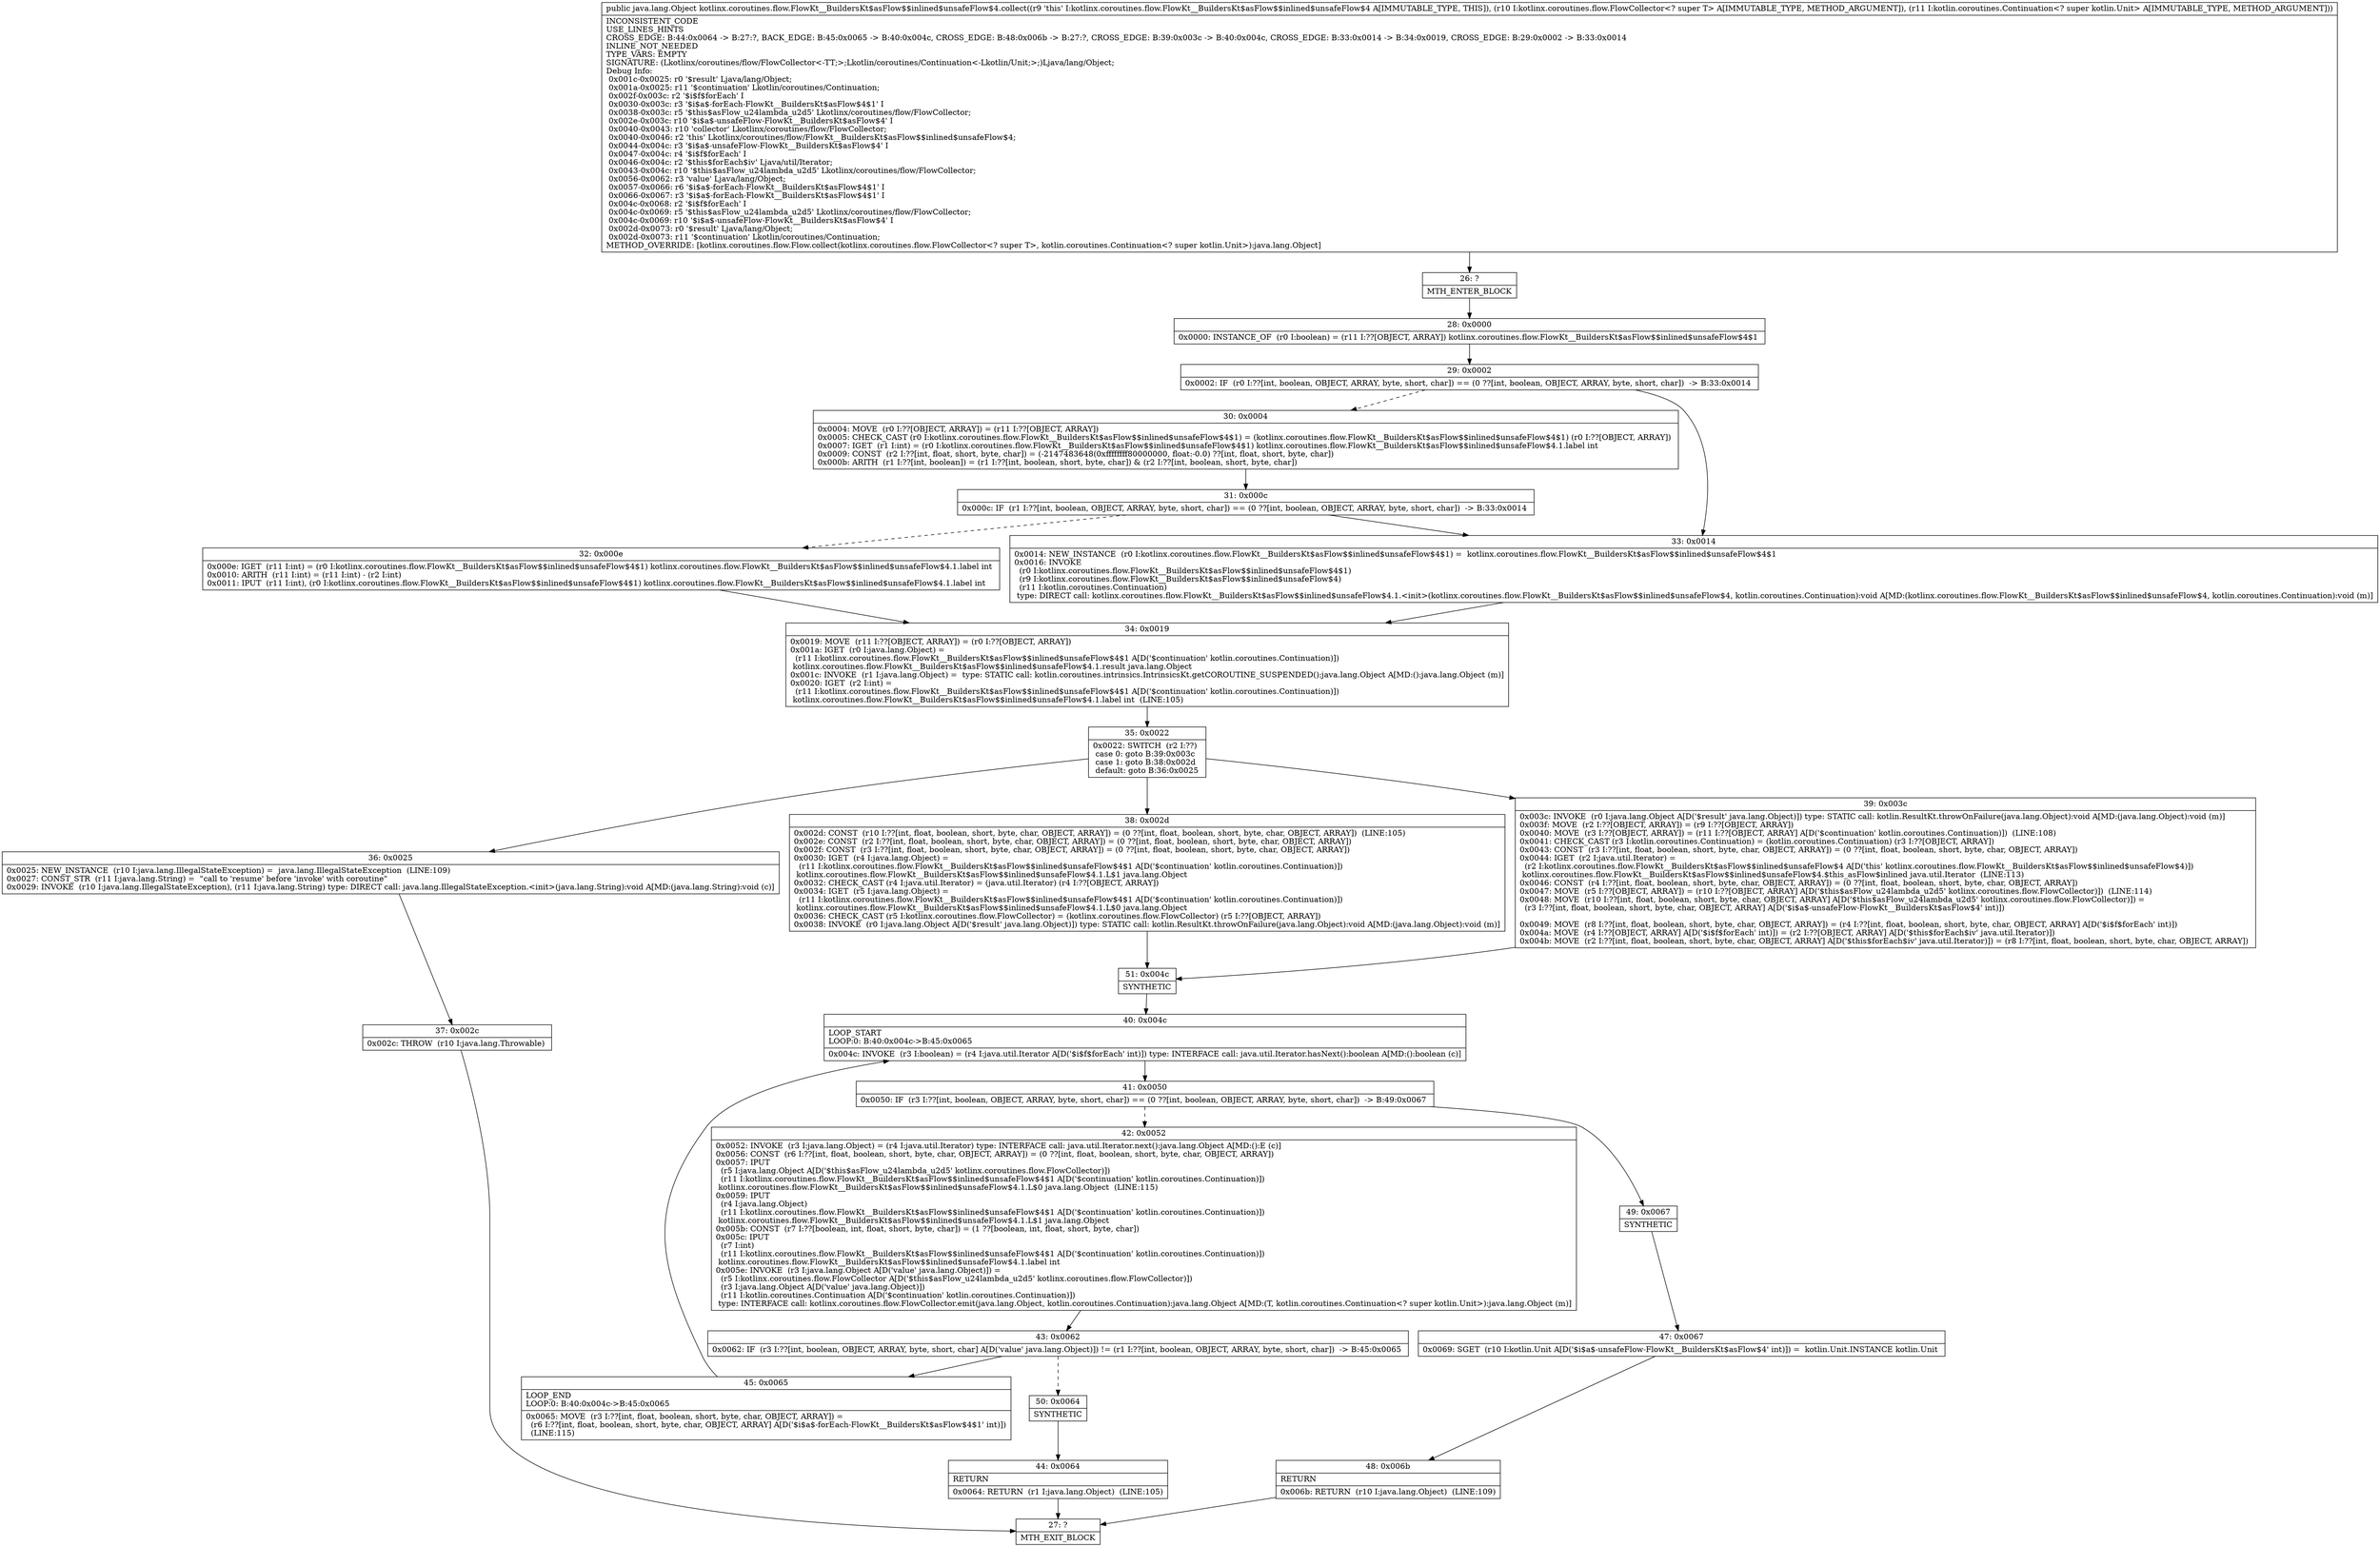 digraph "CFG forkotlinx.coroutines.flow.FlowKt__BuildersKt$asFlow$$inlined$unsafeFlow$4.collect(Lkotlinx\/coroutines\/flow\/FlowCollector;Lkotlin\/coroutines\/Continuation;)Ljava\/lang\/Object;" {
Node_26 [shape=record,label="{26\:\ ?|MTH_ENTER_BLOCK\l}"];
Node_28 [shape=record,label="{28\:\ 0x0000|0x0000: INSTANCE_OF  (r0 I:boolean) = (r11 I:??[OBJECT, ARRAY]) kotlinx.coroutines.flow.FlowKt__BuildersKt$asFlow$$inlined$unsafeFlow$4$1 \l}"];
Node_29 [shape=record,label="{29\:\ 0x0002|0x0002: IF  (r0 I:??[int, boolean, OBJECT, ARRAY, byte, short, char]) == (0 ??[int, boolean, OBJECT, ARRAY, byte, short, char])  \-\> B:33:0x0014 \l}"];
Node_30 [shape=record,label="{30\:\ 0x0004|0x0004: MOVE  (r0 I:??[OBJECT, ARRAY]) = (r11 I:??[OBJECT, ARRAY]) \l0x0005: CHECK_CAST (r0 I:kotlinx.coroutines.flow.FlowKt__BuildersKt$asFlow$$inlined$unsafeFlow$4$1) = (kotlinx.coroutines.flow.FlowKt__BuildersKt$asFlow$$inlined$unsafeFlow$4$1) (r0 I:??[OBJECT, ARRAY]) \l0x0007: IGET  (r1 I:int) = (r0 I:kotlinx.coroutines.flow.FlowKt__BuildersKt$asFlow$$inlined$unsafeFlow$4$1) kotlinx.coroutines.flow.FlowKt__BuildersKt$asFlow$$inlined$unsafeFlow$4.1.label int \l0x0009: CONST  (r2 I:??[int, float, short, byte, char]) = (\-2147483648(0xffffffff80000000, float:\-0.0) ??[int, float, short, byte, char]) \l0x000b: ARITH  (r1 I:??[int, boolean]) = (r1 I:??[int, boolean, short, byte, char]) & (r2 I:??[int, boolean, short, byte, char]) \l}"];
Node_31 [shape=record,label="{31\:\ 0x000c|0x000c: IF  (r1 I:??[int, boolean, OBJECT, ARRAY, byte, short, char]) == (0 ??[int, boolean, OBJECT, ARRAY, byte, short, char])  \-\> B:33:0x0014 \l}"];
Node_32 [shape=record,label="{32\:\ 0x000e|0x000e: IGET  (r11 I:int) = (r0 I:kotlinx.coroutines.flow.FlowKt__BuildersKt$asFlow$$inlined$unsafeFlow$4$1) kotlinx.coroutines.flow.FlowKt__BuildersKt$asFlow$$inlined$unsafeFlow$4.1.label int \l0x0010: ARITH  (r11 I:int) = (r11 I:int) \- (r2 I:int) \l0x0011: IPUT  (r11 I:int), (r0 I:kotlinx.coroutines.flow.FlowKt__BuildersKt$asFlow$$inlined$unsafeFlow$4$1) kotlinx.coroutines.flow.FlowKt__BuildersKt$asFlow$$inlined$unsafeFlow$4.1.label int \l}"];
Node_34 [shape=record,label="{34\:\ 0x0019|0x0019: MOVE  (r11 I:??[OBJECT, ARRAY]) = (r0 I:??[OBJECT, ARRAY]) \l0x001a: IGET  (r0 I:java.lang.Object) = \l  (r11 I:kotlinx.coroutines.flow.FlowKt__BuildersKt$asFlow$$inlined$unsafeFlow$4$1 A[D('$continuation' kotlin.coroutines.Continuation)])\l kotlinx.coroutines.flow.FlowKt__BuildersKt$asFlow$$inlined$unsafeFlow$4.1.result java.lang.Object \l0x001c: INVOKE  (r1 I:java.lang.Object) =  type: STATIC call: kotlin.coroutines.intrinsics.IntrinsicsKt.getCOROUTINE_SUSPENDED():java.lang.Object A[MD:():java.lang.Object (m)]\l0x0020: IGET  (r2 I:int) = \l  (r11 I:kotlinx.coroutines.flow.FlowKt__BuildersKt$asFlow$$inlined$unsafeFlow$4$1 A[D('$continuation' kotlin.coroutines.Continuation)])\l kotlinx.coroutines.flow.FlowKt__BuildersKt$asFlow$$inlined$unsafeFlow$4.1.label int  (LINE:105)\l}"];
Node_35 [shape=record,label="{35\:\ 0x0022|0x0022: SWITCH  (r2 I:??)\l case 0: goto B:39:0x003c\l case 1: goto B:38:0x002d\l default: goto B:36:0x0025 \l}"];
Node_36 [shape=record,label="{36\:\ 0x0025|0x0025: NEW_INSTANCE  (r10 I:java.lang.IllegalStateException) =  java.lang.IllegalStateException  (LINE:109)\l0x0027: CONST_STR  (r11 I:java.lang.String) =  \"call to 'resume' before 'invoke' with coroutine\" \l0x0029: INVOKE  (r10 I:java.lang.IllegalStateException), (r11 I:java.lang.String) type: DIRECT call: java.lang.IllegalStateException.\<init\>(java.lang.String):void A[MD:(java.lang.String):void (c)]\l}"];
Node_37 [shape=record,label="{37\:\ 0x002c|0x002c: THROW  (r10 I:java.lang.Throwable) \l}"];
Node_27 [shape=record,label="{27\:\ ?|MTH_EXIT_BLOCK\l}"];
Node_38 [shape=record,label="{38\:\ 0x002d|0x002d: CONST  (r10 I:??[int, float, boolean, short, byte, char, OBJECT, ARRAY]) = (0 ??[int, float, boolean, short, byte, char, OBJECT, ARRAY])  (LINE:105)\l0x002e: CONST  (r2 I:??[int, float, boolean, short, byte, char, OBJECT, ARRAY]) = (0 ??[int, float, boolean, short, byte, char, OBJECT, ARRAY]) \l0x002f: CONST  (r3 I:??[int, float, boolean, short, byte, char, OBJECT, ARRAY]) = (0 ??[int, float, boolean, short, byte, char, OBJECT, ARRAY]) \l0x0030: IGET  (r4 I:java.lang.Object) = \l  (r11 I:kotlinx.coroutines.flow.FlowKt__BuildersKt$asFlow$$inlined$unsafeFlow$4$1 A[D('$continuation' kotlin.coroutines.Continuation)])\l kotlinx.coroutines.flow.FlowKt__BuildersKt$asFlow$$inlined$unsafeFlow$4.1.L$1 java.lang.Object \l0x0032: CHECK_CAST (r4 I:java.util.Iterator) = (java.util.Iterator) (r4 I:??[OBJECT, ARRAY]) \l0x0034: IGET  (r5 I:java.lang.Object) = \l  (r11 I:kotlinx.coroutines.flow.FlowKt__BuildersKt$asFlow$$inlined$unsafeFlow$4$1 A[D('$continuation' kotlin.coroutines.Continuation)])\l kotlinx.coroutines.flow.FlowKt__BuildersKt$asFlow$$inlined$unsafeFlow$4.1.L$0 java.lang.Object \l0x0036: CHECK_CAST (r5 I:kotlinx.coroutines.flow.FlowCollector) = (kotlinx.coroutines.flow.FlowCollector) (r5 I:??[OBJECT, ARRAY]) \l0x0038: INVOKE  (r0 I:java.lang.Object A[D('$result' java.lang.Object)]) type: STATIC call: kotlin.ResultKt.throwOnFailure(java.lang.Object):void A[MD:(java.lang.Object):void (m)]\l}"];
Node_51 [shape=record,label="{51\:\ 0x004c|SYNTHETIC\l}"];
Node_40 [shape=record,label="{40\:\ 0x004c|LOOP_START\lLOOP:0: B:40:0x004c\-\>B:45:0x0065\l|0x004c: INVOKE  (r3 I:boolean) = (r4 I:java.util.Iterator A[D('$i$f$forEach' int)]) type: INTERFACE call: java.util.Iterator.hasNext():boolean A[MD:():boolean (c)]\l}"];
Node_41 [shape=record,label="{41\:\ 0x0050|0x0050: IF  (r3 I:??[int, boolean, OBJECT, ARRAY, byte, short, char]) == (0 ??[int, boolean, OBJECT, ARRAY, byte, short, char])  \-\> B:49:0x0067 \l}"];
Node_42 [shape=record,label="{42\:\ 0x0052|0x0052: INVOKE  (r3 I:java.lang.Object) = (r4 I:java.util.Iterator) type: INTERFACE call: java.util.Iterator.next():java.lang.Object A[MD:():E (c)]\l0x0056: CONST  (r6 I:??[int, float, boolean, short, byte, char, OBJECT, ARRAY]) = (0 ??[int, float, boolean, short, byte, char, OBJECT, ARRAY]) \l0x0057: IPUT  \l  (r5 I:java.lang.Object A[D('$this$asFlow_u24lambda_u2d5' kotlinx.coroutines.flow.FlowCollector)])\l  (r11 I:kotlinx.coroutines.flow.FlowKt__BuildersKt$asFlow$$inlined$unsafeFlow$4$1 A[D('$continuation' kotlin.coroutines.Continuation)])\l kotlinx.coroutines.flow.FlowKt__BuildersKt$asFlow$$inlined$unsafeFlow$4.1.L$0 java.lang.Object  (LINE:115)\l0x0059: IPUT  \l  (r4 I:java.lang.Object)\l  (r11 I:kotlinx.coroutines.flow.FlowKt__BuildersKt$asFlow$$inlined$unsafeFlow$4$1 A[D('$continuation' kotlin.coroutines.Continuation)])\l kotlinx.coroutines.flow.FlowKt__BuildersKt$asFlow$$inlined$unsafeFlow$4.1.L$1 java.lang.Object \l0x005b: CONST  (r7 I:??[boolean, int, float, short, byte, char]) = (1 ??[boolean, int, float, short, byte, char]) \l0x005c: IPUT  \l  (r7 I:int)\l  (r11 I:kotlinx.coroutines.flow.FlowKt__BuildersKt$asFlow$$inlined$unsafeFlow$4$1 A[D('$continuation' kotlin.coroutines.Continuation)])\l kotlinx.coroutines.flow.FlowKt__BuildersKt$asFlow$$inlined$unsafeFlow$4.1.label int \l0x005e: INVOKE  (r3 I:java.lang.Object A[D('value' java.lang.Object)]) = \l  (r5 I:kotlinx.coroutines.flow.FlowCollector A[D('$this$asFlow_u24lambda_u2d5' kotlinx.coroutines.flow.FlowCollector)])\l  (r3 I:java.lang.Object A[D('value' java.lang.Object)])\l  (r11 I:kotlin.coroutines.Continuation A[D('$continuation' kotlin.coroutines.Continuation)])\l type: INTERFACE call: kotlinx.coroutines.flow.FlowCollector.emit(java.lang.Object, kotlin.coroutines.Continuation):java.lang.Object A[MD:(T, kotlin.coroutines.Continuation\<? super kotlin.Unit\>):java.lang.Object (m)]\l}"];
Node_43 [shape=record,label="{43\:\ 0x0062|0x0062: IF  (r3 I:??[int, boolean, OBJECT, ARRAY, byte, short, char] A[D('value' java.lang.Object)]) != (r1 I:??[int, boolean, OBJECT, ARRAY, byte, short, char])  \-\> B:45:0x0065 \l}"];
Node_45 [shape=record,label="{45\:\ 0x0065|LOOP_END\lLOOP:0: B:40:0x004c\-\>B:45:0x0065\l|0x0065: MOVE  (r3 I:??[int, float, boolean, short, byte, char, OBJECT, ARRAY]) = \l  (r6 I:??[int, float, boolean, short, byte, char, OBJECT, ARRAY] A[D('$i$a$\-forEach\-FlowKt__BuildersKt$asFlow$4$1' int)])\l  (LINE:115)\l}"];
Node_50 [shape=record,label="{50\:\ 0x0064|SYNTHETIC\l}"];
Node_44 [shape=record,label="{44\:\ 0x0064|RETURN\l|0x0064: RETURN  (r1 I:java.lang.Object)  (LINE:105)\l}"];
Node_49 [shape=record,label="{49\:\ 0x0067|SYNTHETIC\l}"];
Node_47 [shape=record,label="{47\:\ 0x0067|0x0069: SGET  (r10 I:kotlin.Unit A[D('$i$a$\-unsafeFlow\-FlowKt__BuildersKt$asFlow$4' int)]) =  kotlin.Unit.INSTANCE kotlin.Unit \l}"];
Node_48 [shape=record,label="{48\:\ 0x006b|RETURN\l|0x006b: RETURN  (r10 I:java.lang.Object)  (LINE:109)\l}"];
Node_39 [shape=record,label="{39\:\ 0x003c|0x003c: INVOKE  (r0 I:java.lang.Object A[D('$result' java.lang.Object)]) type: STATIC call: kotlin.ResultKt.throwOnFailure(java.lang.Object):void A[MD:(java.lang.Object):void (m)]\l0x003f: MOVE  (r2 I:??[OBJECT, ARRAY]) = (r9 I:??[OBJECT, ARRAY]) \l0x0040: MOVE  (r3 I:??[OBJECT, ARRAY]) = (r11 I:??[OBJECT, ARRAY] A[D('$continuation' kotlin.coroutines.Continuation)])  (LINE:108)\l0x0041: CHECK_CAST (r3 I:kotlin.coroutines.Continuation) = (kotlin.coroutines.Continuation) (r3 I:??[OBJECT, ARRAY]) \l0x0043: CONST  (r3 I:??[int, float, boolean, short, byte, char, OBJECT, ARRAY]) = (0 ??[int, float, boolean, short, byte, char, OBJECT, ARRAY]) \l0x0044: IGET  (r2 I:java.util.Iterator) = \l  (r2 I:kotlinx.coroutines.flow.FlowKt__BuildersKt$asFlow$$inlined$unsafeFlow$4 A[D('this' kotlinx.coroutines.flow.FlowKt__BuildersKt$asFlow$$inlined$unsafeFlow$4)])\l kotlinx.coroutines.flow.FlowKt__BuildersKt$asFlow$$inlined$unsafeFlow$4.$this_asFlow$inlined java.util.Iterator  (LINE:113)\l0x0046: CONST  (r4 I:??[int, float, boolean, short, byte, char, OBJECT, ARRAY]) = (0 ??[int, float, boolean, short, byte, char, OBJECT, ARRAY]) \l0x0047: MOVE  (r5 I:??[OBJECT, ARRAY]) = (r10 I:??[OBJECT, ARRAY] A[D('$this$asFlow_u24lambda_u2d5' kotlinx.coroutines.flow.FlowCollector)])  (LINE:114)\l0x0048: MOVE  (r10 I:??[int, float, boolean, short, byte, char, OBJECT, ARRAY] A[D('$this$asFlow_u24lambda_u2d5' kotlinx.coroutines.flow.FlowCollector)]) = \l  (r3 I:??[int, float, boolean, short, byte, char, OBJECT, ARRAY] A[D('$i$a$\-unsafeFlow\-FlowKt__BuildersKt$asFlow$4' int)])\l \l0x0049: MOVE  (r8 I:??[int, float, boolean, short, byte, char, OBJECT, ARRAY]) = (r4 I:??[int, float, boolean, short, byte, char, OBJECT, ARRAY] A[D('$i$f$forEach' int)]) \l0x004a: MOVE  (r4 I:??[OBJECT, ARRAY] A[D('$i$f$forEach' int)]) = (r2 I:??[OBJECT, ARRAY] A[D('$this$forEach$iv' java.util.Iterator)]) \l0x004b: MOVE  (r2 I:??[int, float, boolean, short, byte, char, OBJECT, ARRAY] A[D('$this$forEach$iv' java.util.Iterator)]) = (r8 I:??[int, float, boolean, short, byte, char, OBJECT, ARRAY]) \l}"];
Node_33 [shape=record,label="{33\:\ 0x0014|0x0014: NEW_INSTANCE  (r0 I:kotlinx.coroutines.flow.FlowKt__BuildersKt$asFlow$$inlined$unsafeFlow$4$1) =  kotlinx.coroutines.flow.FlowKt__BuildersKt$asFlow$$inlined$unsafeFlow$4$1 \l0x0016: INVOKE  \l  (r0 I:kotlinx.coroutines.flow.FlowKt__BuildersKt$asFlow$$inlined$unsafeFlow$4$1)\l  (r9 I:kotlinx.coroutines.flow.FlowKt__BuildersKt$asFlow$$inlined$unsafeFlow$4)\l  (r11 I:kotlin.coroutines.Continuation)\l type: DIRECT call: kotlinx.coroutines.flow.FlowKt__BuildersKt$asFlow$$inlined$unsafeFlow$4.1.\<init\>(kotlinx.coroutines.flow.FlowKt__BuildersKt$asFlow$$inlined$unsafeFlow$4, kotlin.coroutines.Continuation):void A[MD:(kotlinx.coroutines.flow.FlowKt__BuildersKt$asFlow$$inlined$unsafeFlow$4, kotlin.coroutines.Continuation):void (m)]\l}"];
MethodNode[shape=record,label="{public java.lang.Object kotlinx.coroutines.flow.FlowKt__BuildersKt$asFlow$$inlined$unsafeFlow$4.collect((r9 'this' I:kotlinx.coroutines.flow.FlowKt__BuildersKt$asFlow$$inlined$unsafeFlow$4 A[IMMUTABLE_TYPE, THIS]), (r10 I:kotlinx.coroutines.flow.FlowCollector\<? super T\> A[IMMUTABLE_TYPE, METHOD_ARGUMENT]), (r11 I:kotlin.coroutines.Continuation\<? super kotlin.Unit\> A[IMMUTABLE_TYPE, METHOD_ARGUMENT]))  | INCONSISTENT_CODE\lUSE_LINES_HINTS\lCROSS_EDGE: B:44:0x0064 \-\> B:27:?, BACK_EDGE: B:45:0x0065 \-\> B:40:0x004c, CROSS_EDGE: B:48:0x006b \-\> B:27:?, CROSS_EDGE: B:39:0x003c \-\> B:40:0x004c, CROSS_EDGE: B:33:0x0014 \-\> B:34:0x0019, CROSS_EDGE: B:29:0x0002 \-\> B:33:0x0014\lINLINE_NOT_NEEDED\lTYPE_VARS: EMPTY\lSIGNATURE: (Lkotlinx\/coroutines\/flow\/FlowCollector\<\-TT;\>;Lkotlin\/coroutines\/Continuation\<\-Lkotlin\/Unit;\>;)Ljava\/lang\/Object;\lDebug Info:\l  0x001c\-0x0025: r0 '$result' Ljava\/lang\/Object;\l  0x001a\-0x0025: r11 '$continuation' Lkotlin\/coroutines\/Continuation;\l  0x002f\-0x003c: r2 '$i$f$forEach' I\l  0x0030\-0x003c: r3 '$i$a$\-forEach\-FlowKt__BuildersKt$asFlow$4$1' I\l  0x0038\-0x003c: r5 '$this$asFlow_u24lambda_u2d5' Lkotlinx\/coroutines\/flow\/FlowCollector;\l  0x002e\-0x003c: r10 '$i$a$\-unsafeFlow\-FlowKt__BuildersKt$asFlow$4' I\l  0x0040\-0x0043: r10 'collector' Lkotlinx\/coroutines\/flow\/FlowCollector;\l  0x0040\-0x0046: r2 'this' Lkotlinx\/coroutines\/flow\/FlowKt__BuildersKt$asFlow$$inlined$unsafeFlow$4;\l  0x0044\-0x004c: r3 '$i$a$\-unsafeFlow\-FlowKt__BuildersKt$asFlow$4' I\l  0x0047\-0x004c: r4 '$i$f$forEach' I\l  0x0046\-0x004c: r2 '$this$forEach$iv' Ljava\/util\/Iterator;\l  0x0043\-0x004c: r10 '$this$asFlow_u24lambda_u2d5' Lkotlinx\/coroutines\/flow\/FlowCollector;\l  0x0056\-0x0062: r3 'value' Ljava\/lang\/Object;\l  0x0057\-0x0066: r6 '$i$a$\-forEach\-FlowKt__BuildersKt$asFlow$4$1' I\l  0x0066\-0x0067: r3 '$i$a$\-forEach\-FlowKt__BuildersKt$asFlow$4$1' I\l  0x004c\-0x0068: r2 '$i$f$forEach' I\l  0x004c\-0x0069: r5 '$this$asFlow_u24lambda_u2d5' Lkotlinx\/coroutines\/flow\/FlowCollector;\l  0x004c\-0x0069: r10 '$i$a$\-unsafeFlow\-FlowKt__BuildersKt$asFlow$4' I\l  0x002d\-0x0073: r0 '$result' Ljava\/lang\/Object;\l  0x002d\-0x0073: r11 '$continuation' Lkotlin\/coroutines\/Continuation;\lMETHOD_OVERRIDE: [kotlinx.coroutines.flow.Flow.collect(kotlinx.coroutines.flow.FlowCollector\<? super T\>, kotlin.coroutines.Continuation\<? super kotlin.Unit\>):java.lang.Object]\l}"];
MethodNode -> Node_26;Node_26 -> Node_28;
Node_28 -> Node_29;
Node_29 -> Node_30[style=dashed];
Node_29 -> Node_33;
Node_30 -> Node_31;
Node_31 -> Node_32[style=dashed];
Node_31 -> Node_33;
Node_32 -> Node_34;
Node_34 -> Node_35;
Node_35 -> Node_36;
Node_35 -> Node_38;
Node_35 -> Node_39;
Node_36 -> Node_37;
Node_37 -> Node_27;
Node_38 -> Node_51;
Node_51 -> Node_40;
Node_40 -> Node_41;
Node_41 -> Node_42[style=dashed];
Node_41 -> Node_49;
Node_42 -> Node_43;
Node_43 -> Node_45;
Node_43 -> Node_50[style=dashed];
Node_45 -> Node_40;
Node_50 -> Node_44;
Node_44 -> Node_27;
Node_49 -> Node_47;
Node_47 -> Node_48;
Node_48 -> Node_27;
Node_39 -> Node_51;
Node_33 -> Node_34;
}

